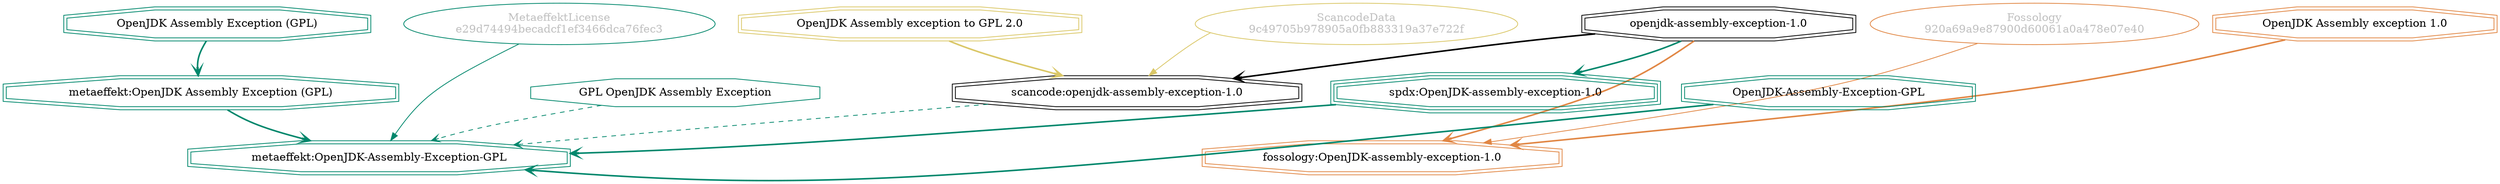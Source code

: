 strict digraph {
    node [shape=box];
    graph [splines=curved];
    21337 [label="ScancodeData\n9c49705b978905a0fb883319a37e722f"
          ,fontcolor=gray
          ,color="#dac767"
          ,fillcolor="beige;1"
          ,shape=ellipse];
    21338 [label="scancode:openjdk-assembly-exception-1.0"
          ,shape=doubleoctagon];
    21339 [label="openjdk-assembly-exception-1.0"
          ,shape=doubleoctagon];
    21340 [label="OpenJDK Assembly exception to GPL 2.0"
          ,color="#dac767"
          ,shape=doubleoctagon];
    27587 [label="Fossology\n920a69a9e87900d60061a0a478e07e40"
          ,fontcolor=gray
          ,color="#e18745"
          ,fillcolor="beige;1"
          ,shape=ellipse];
    27588 [label="fossology:OpenJDK-assembly-exception-1.0"
          ,color="#e18745"
          ,shape=doubleoctagon];
    27589 [label="OpenJDK Assembly exception 1.0"
          ,color="#e18745"
          ,shape=doubleoctagon];
    46504 [label="MetaeffektLicense\ne29d74494becadcf1ef3466dca76fec3"
          ,fontcolor=gray
          ,color="#00876c"
          ,fillcolor="beige;1"
          ,shape=ellipse];
    46505 [label="metaeffekt:OpenJDK-Assembly-Exception-GPL"
          ,color="#00876c"
          ,shape=doubleoctagon];
    46506 [label="OpenJDK-Assembly-Exception-GPL"
          ,color="#00876c"
          ,shape=doubleoctagon];
    46507 [label="metaeffekt:OpenJDK Assembly Exception (GPL)"
          ,color="#00876c"
          ,shape=doubleoctagon];
    46508 [label="OpenJDK Assembly Exception (GPL)"
          ,color="#00876c"
          ,shape=doubleoctagon];
    46509 [label="spdx:OpenJDK-assembly-exception-1.0"
          ,color="#00876c"
          ,shape=tripleoctagon];
    46510 [label="GPL OpenJDK Assembly Exception"
          ,color="#00876c"
          ,shape=octagon];
    21337 -> 21338 [weight=0.5
                   ,color="#dac767"];
    21338 -> 46505 [style=dashed
                   ,arrowhead=vee
                   ,weight=0.5
                   ,color="#00876c"];
    21339 -> 21338 [style=bold
                   ,arrowhead=vee
                   ,weight=0.7];
    21339 -> 27588 [style=bold
                   ,arrowhead=vee
                   ,weight=0.7
                   ,color="#e18745"];
    21339 -> 46509 [style=bold
                   ,arrowhead=vee
                   ,weight=0.7
                   ,color="#00876c"];
    21340 -> 21338 [style=bold
                   ,arrowhead=vee
                   ,weight=0.7
                   ,color="#dac767"];
    27587 -> 27588 [weight=0.5
                   ,color="#e18745"];
    27589 -> 27588 [style=bold
                   ,arrowhead=vee
                   ,weight=0.7
                   ,color="#e18745"];
    46504 -> 46505 [weight=0.5
                   ,color="#00876c"];
    46506 -> 46505 [style=bold
                   ,arrowhead=vee
                   ,weight=0.7
                   ,color="#00876c"];
    46507 -> 46505 [style=bold
                   ,arrowhead=vee
                   ,weight=0.7
                   ,color="#00876c"];
    46508 -> 46507 [style=bold
                   ,arrowhead=vee
                   ,weight=0.7
                   ,color="#00876c"];
    46509 -> 46505 [style=bold
                   ,arrowhead=vee
                   ,weight=0.7
                   ,color="#00876c"];
    46510 -> 46505 [style=dashed
                   ,arrowhead=vee
                   ,weight=0.5
                   ,color="#00876c"];
}
